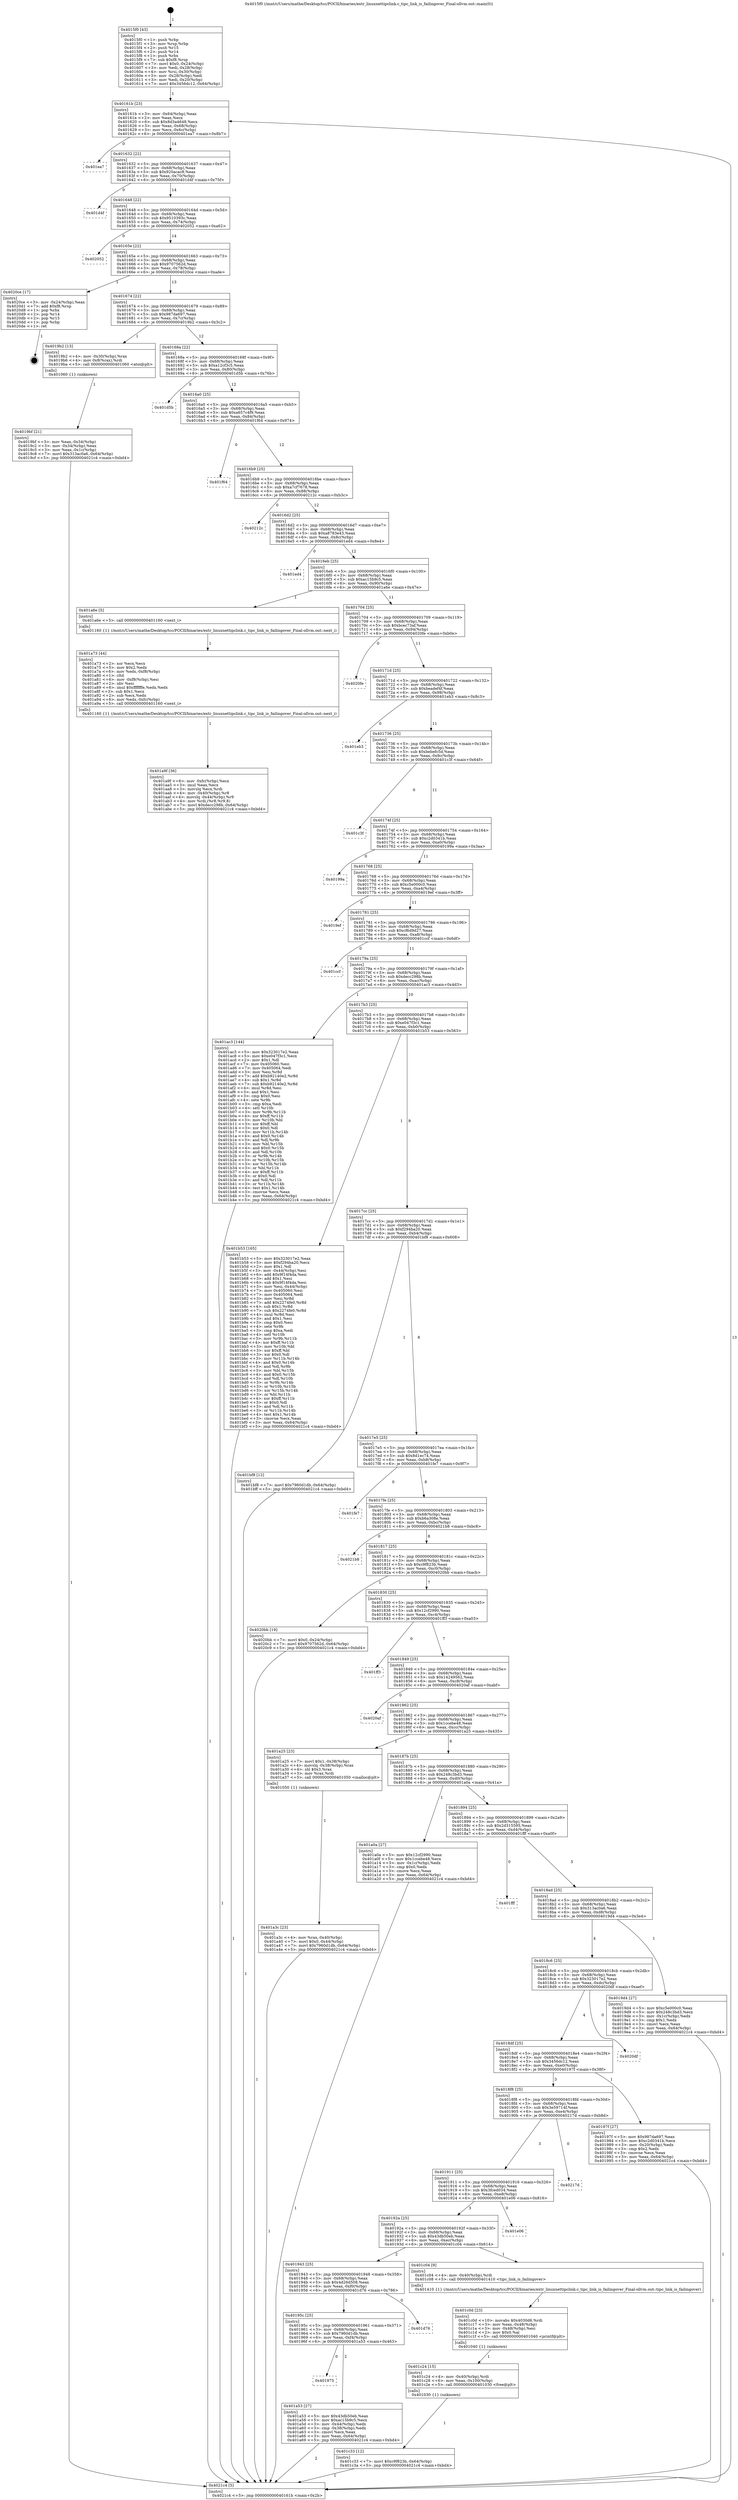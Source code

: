 digraph "0x4015f0" {
  label = "0x4015f0 (/mnt/c/Users/mathe/Desktop/tcc/POCII/binaries/extr_linuxnettipclink.c_tipc_link_is_failingover_Final-ollvm.out::main(0))"
  labelloc = "t"
  node[shape=record]

  Entry [label="",width=0.3,height=0.3,shape=circle,fillcolor=black,style=filled]
  "0x40161b" [label="{
     0x40161b [23]\l
     | [instrs]\l
     &nbsp;&nbsp;0x40161b \<+3\>: mov -0x64(%rbp),%eax\l
     &nbsp;&nbsp;0x40161e \<+2\>: mov %eax,%ecx\l
     &nbsp;&nbsp;0x401620 \<+6\>: sub $0x8d3a4648,%ecx\l
     &nbsp;&nbsp;0x401626 \<+3\>: mov %eax,-0x68(%rbp)\l
     &nbsp;&nbsp;0x401629 \<+3\>: mov %ecx,-0x6c(%rbp)\l
     &nbsp;&nbsp;0x40162c \<+6\>: je 0000000000401ea7 \<main+0x8b7\>\l
  }"]
  "0x401ea7" [label="{
     0x401ea7\l
  }", style=dashed]
  "0x401632" [label="{
     0x401632 [22]\l
     | [instrs]\l
     &nbsp;&nbsp;0x401632 \<+5\>: jmp 0000000000401637 \<main+0x47\>\l
     &nbsp;&nbsp;0x401637 \<+3\>: mov -0x68(%rbp),%eax\l
     &nbsp;&nbsp;0x40163a \<+5\>: sub $0x920acac8,%eax\l
     &nbsp;&nbsp;0x40163f \<+3\>: mov %eax,-0x70(%rbp)\l
     &nbsp;&nbsp;0x401642 \<+6\>: je 0000000000401d4f \<main+0x75f\>\l
  }"]
  Exit [label="",width=0.3,height=0.3,shape=circle,fillcolor=black,style=filled,peripheries=2]
  "0x401d4f" [label="{
     0x401d4f\l
  }", style=dashed]
  "0x401648" [label="{
     0x401648 [22]\l
     | [instrs]\l
     &nbsp;&nbsp;0x401648 \<+5\>: jmp 000000000040164d \<main+0x5d\>\l
     &nbsp;&nbsp;0x40164d \<+3\>: mov -0x68(%rbp),%eax\l
     &nbsp;&nbsp;0x401650 \<+5\>: sub $0x9510393c,%eax\l
     &nbsp;&nbsp;0x401655 \<+3\>: mov %eax,-0x74(%rbp)\l
     &nbsp;&nbsp;0x401658 \<+6\>: je 0000000000402052 \<main+0xa62\>\l
  }"]
  "0x401c33" [label="{
     0x401c33 [12]\l
     | [instrs]\l
     &nbsp;&nbsp;0x401c33 \<+7\>: movl $0xc9f823b,-0x64(%rbp)\l
     &nbsp;&nbsp;0x401c3a \<+5\>: jmp 00000000004021c4 \<main+0xbd4\>\l
  }"]
  "0x402052" [label="{
     0x402052\l
  }", style=dashed]
  "0x40165e" [label="{
     0x40165e [22]\l
     | [instrs]\l
     &nbsp;&nbsp;0x40165e \<+5\>: jmp 0000000000401663 \<main+0x73\>\l
     &nbsp;&nbsp;0x401663 \<+3\>: mov -0x68(%rbp),%eax\l
     &nbsp;&nbsp;0x401666 \<+5\>: sub $0x9707562d,%eax\l
     &nbsp;&nbsp;0x40166b \<+3\>: mov %eax,-0x78(%rbp)\l
     &nbsp;&nbsp;0x40166e \<+6\>: je 00000000004020ce \<main+0xade\>\l
  }"]
  "0x401c24" [label="{
     0x401c24 [15]\l
     | [instrs]\l
     &nbsp;&nbsp;0x401c24 \<+4\>: mov -0x40(%rbp),%rdi\l
     &nbsp;&nbsp;0x401c28 \<+6\>: mov %eax,-0x100(%rbp)\l
     &nbsp;&nbsp;0x401c2e \<+5\>: call 0000000000401030 \<free@plt\>\l
     | [calls]\l
     &nbsp;&nbsp;0x401030 \{1\} (unknown)\l
  }"]
  "0x4020ce" [label="{
     0x4020ce [17]\l
     | [instrs]\l
     &nbsp;&nbsp;0x4020ce \<+3\>: mov -0x24(%rbp),%eax\l
     &nbsp;&nbsp;0x4020d1 \<+7\>: add $0xf8,%rsp\l
     &nbsp;&nbsp;0x4020d8 \<+1\>: pop %rbx\l
     &nbsp;&nbsp;0x4020d9 \<+2\>: pop %r14\l
     &nbsp;&nbsp;0x4020db \<+2\>: pop %r15\l
     &nbsp;&nbsp;0x4020dd \<+1\>: pop %rbp\l
     &nbsp;&nbsp;0x4020de \<+1\>: ret\l
  }"]
  "0x401674" [label="{
     0x401674 [22]\l
     | [instrs]\l
     &nbsp;&nbsp;0x401674 \<+5\>: jmp 0000000000401679 \<main+0x89\>\l
     &nbsp;&nbsp;0x401679 \<+3\>: mov -0x68(%rbp),%eax\l
     &nbsp;&nbsp;0x40167c \<+5\>: sub $0x987da697,%eax\l
     &nbsp;&nbsp;0x401681 \<+3\>: mov %eax,-0x7c(%rbp)\l
     &nbsp;&nbsp;0x401684 \<+6\>: je 00000000004019b2 \<main+0x3c2\>\l
  }"]
  "0x401c0d" [label="{
     0x401c0d [23]\l
     | [instrs]\l
     &nbsp;&nbsp;0x401c0d \<+10\>: movabs $0x4030d6,%rdi\l
     &nbsp;&nbsp;0x401c17 \<+3\>: mov %eax,-0x48(%rbp)\l
     &nbsp;&nbsp;0x401c1a \<+3\>: mov -0x48(%rbp),%esi\l
     &nbsp;&nbsp;0x401c1d \<+2\>: mov $0x0,%al\l
     &nbsp;&nbsp;0x401c1f \<+5\>: call 0000000000401040 \<printf@plt\>\l
     | [calls]\l
     &nbsp;&nbsp;0x401040 \{1\} (unknown)\l
  }"]
  "0x4019b2" [label="{
     0x4019b2 [13]\l
     | [instrs]\l
     &nbsp;&nbsp;0x4019b2 \<+4\>: mov -0x30(%rbp),%rax\l
     &nbsp;&nbsp;0x4019b6 \<+4\>: mov 0x8(%rax),%rdi\l
     &nbsp;&nbsp;0x4019ba \<+5\>: call 0000000000401060 \<atoi@plt\>\l
     | [calls]\l
     &nbsp;&nbsp;0x401060 \{1\} (unknown)\l
  }"]
  "0x40168a" [label="{
     0x40168a [22]\l
     | [instrs]\l
     &nbsp;&nbsp;0x40168a \<+5\>: jmp 000000000040168f \<main+0x9f\>\l
     &nbsp;&nbsp;0x40168f \<+3\>: mov -0x68(%rbp),%eax\l
     &nbsp;&nbsp;0x401692 \<+5\>: sub $0xa12cf3c5,%eax\l
     &nbsp;&nbsp;0x401697 \<+3\>: mov %eax,-0x80(%rbp)\l
     &nbsp;&nbsp;0x40169a \<+6\>: je 0000000000401d5b \<main+0x76b\>\l
  }"]
  "0x401a9f" [label="{
     0x401a9f [36]\l
     | [instrs]\l
     &nbsp;&nbsp;0x401a9f \<+6\>: mov -0xfc(%rbp),%ecx\l
     &nbsp;&nbsp;0x401aa5 \<+3\>: imul %eax,%ecx\l
     &nbsp;&nbsp;0x401aa8 \<+3\>: movslq %ecx,%rdi\l
     &nbsp;&nbsp;0x401aab \<+4\>: mov -0x40(%rbp),%r8\l
     &nbsp;&nbsp;0x401aaf \<+4\>: movslq -0x44(%rbp),%r9\l
     &nbsp;&nbsp;0x401ab3 \<+4\>: mov %rdi,(%r8,%r9,8)\l
     &nbsp;&nbsp;0x401ab7 \<+7\>: movl $0xdecc298b,-0x64(%rbp)\l
     &nbsp;&nbsp;0x401abe \<+5\>: jmp 00000000004021c4 \<main+0xbd4\>\l
  }"]
  "0x401d5b" [label="{
     0x401d5b\l
  }", style=dashed]
  "0x4016a0" [label="{
     0x4016a0 [25]\l
     | [instrs]\l
     &nbsp;&nbsp;0x4016a0 \<+5\>: jmp 00000000004016a5 \<main+0xb5\>\l
     &nbsp;&nbsp;0x4016a5 \<+3\>: mov -0x68(%rbp),%eax\l
     &nbsp;&nbsp;0x4016a8 \<+5\>: sub $0xa657c4f9,%eax\l
     &nbsp;&nbsp;0x4016ad \<+6\>: mov %eax,-0x84(%rbp)\l
     &nbsp;&nbsp;0x4016b3 \<+6\>: je 0000000000401f64 \<main+0x974\>\l
  }"]
  "0x401a73" [label="{
     0x401a73 [44]\l
     | [instrs]\l
     &nbsp;&nbsp;0x401a73 \<+2\>: xor %ecx,%ecx\l
     &nbsp;&nbsp;0x401a75 \<+5\>: mov $0x2,%edx\l
     &nbsp;&nbsp;0x401a7a \<+6\>: mov %edx,-0xf8(%rbp)\l
     &nbsp;&nbsp;0x401a80 \<+1\>: cltd\l
     &nbsp;&nbsp;0x401a81 \<+6\>: mov -0xf8(%rbp),%esi\l
     &nbsp;&nbsp;0x401a87 \<+2\>: idiv %esi\l
     &nbsp;&nbsp;0x401a89 \<+6\>: imul $0xfffffffe,%edx,%edx\l
     &nbsp;&nbsp;0x401a8f \<+3\>: sub $0x1,%ecx\l
     &nbsp;&nbsp;0x401a92 \<+2\>: sub %ecx,%edx\l
     &nbsp;&nbsp;0x401a94 \<+6\>: mov %edx,-0xfc(%rbp)\l
     &nbsp;&nbsp;0x401a9a \<+5\>: call 0000000000401160 \<next_i\>\l
     | [calls]\l
     &nbsp;&nbsp;0x401160 \{1\} (/mnt/c/Users/mathe/Desktop/tcc/POCII/binaries/extr_linuxnettipclink.c_tipc_link_is_failingover_Final-ollvm.out::next_i)\l
  }"]
  "0x401f64" [label="{
     0x401f64\l
  }", style=dashed]
  "0x4016b9" [label="{
     0x4016b9 [25]\l
     | [instrs]\l
     &nbsp;&nbsp;0x4016b9 \<+5\>: jmp 00000000004016be \<main+0xce\>\l
     &nbsp;&nbsp;0x4016be \<+3\>: mov -0x68(%rbp),%eax\l
     &nbsp;&nbsp;0x4016c1 \<+5\>: sub $0xa7cf7678,%eax\l
     &nbsp;&nbsp;0x4016c6 \<+6\>: mov %eax,-0x88(%rbp)\l
     &nbsp;&nbsp;0x4016cc \<+6\>: je 000000000040212c \<main+0xb3c\>\l
  }"]
  "0x401975" [label="{
     0x401975\l
  }", style=dashed]
  "0x40212c" [label="{
     0x40212c\l
  }", style=dashed]
  "0x4016d2" [label="{
     0x4016d2 [25]\l
     | [instrs]\l
     &nbsp;&nbsp;0x4016d2 \<+5\>: jmp 00000000004016d7 \<main+0xe7\>\l
     &nbsp;&nbsp;0x4016d7 \<+3\>: mov -0x68(%rbp),%eax\l
     &nbsp;&nbsp;0x4016da \<+5\>: sub $0xa8783e43,%eax\l
     &nbsp;&nbsp;0x4016df \<+6\>: mov %eax,-0x8c(%rbp)\l
     &nbsp;&nbsp;0x4016e5 \<+6\>: je 0000000000401ed4 \<main+0x8e4\>\l
  }"]
  "0x401a53" [label="{
     0x401a53 [27]\l
     | [instrs]\l
     &nbsp;&nbsp;0x401a53 \<+5\>: mov $0x43db50eb,%eax\l
     &nbsp;&nbsp;0x401a58 \<+5\>: mov $0xac15b9c5,%ecx\l
     &nbsp;&nbsp;0x401a5d \<+3\>: mov -0x44(%rbp),%edx\l
     &nbsp;&nbsp;0x401a60 \<+3\>: cmp -0x38(%rbp),%edx\l
     &nbsp;&nbsp;0x401a63 \<+3\>: cmovl %ecx,%eax\l
     &nbsp;&nbsp;0x401a66 \<+3\>: mov %eax,-0x64(%rbp)\l
     &nbsp;&nbsp;0x401a69 \<+5\>: jmp 00000000004021c4 \<main+0xbd4\>\l
  }"]
  "0x401ed4" [label="{
     0x401ed4\l
  }", style=dashed]
  "0x4016eb" [label="{
     0x4016eb [25]\l
     | [instrs]\l
     &nbsp;&nbsp;0x4016eb \<+5\>: jmp 00000000004016f0 \<main+0x100\>\l
     &nbsp;&nbsp;0x4016f0 \<+3\>: mov -0x68(%rbp),%eax\l
     &nbsp;&nbsp;0x4016f3 \<+5\>: sub $0xac15b9c5,%eax\l
     &nbsp;&nbsp;0x4016f8 \<+6\>: mov %eax,-0x90(%rbp)\l
     &nbsp;&nbsp;0x4016fe \<+6\>: je 0000000000401a6e \<main+0x47e\>\l
  }"]
  "0x40195c" [label="{
     0x40195c [25]\l
     | [instrs]\l
     &nbsp;&nbsp;0x40195c \<+5\>: jmp 0000000000401961 \<main+0x371\>\l
     &nbsp;&nbsp;0x401961 \<+3\>: mov -0x68(%rbp),%eax\l
     &nbsp;&nbsp;0x401964 \<+5\>: sub $0x7960d1db,%eax\l
     &nbsp;&nbsp;0x401969 \<+6\>: mov %eax,-0xf4(%rbp)\l
     &nbsp;&nbsp;0x40196f \<+6\>: je 0000000000401a53 \<main+0x463\>\l
  }"]
  "0x401a6e" [label="{
     0x401a6e [5]\l
     | [instrs]\l
     &nbsp;&nbsp;0x401a6e \<+5\>: call 0000000000401160 \<next_i\>\l
     | [calls]\l
     &nbsp;&nbsp;0x401160 \{1\} (/mnt/c/Users/mathe/Desktop/tcc/POCII/binaries/extr_linuxnettipclink.c_tipc_link_is_failingover_Final-ollvm.out::next_i)\l
  }"]
  "0x401704" [label="{
     0x401704 [25]\l
     | [instrs]\l
     &nbsp;&nbsp;0x401704 \<+5\>: jmp 0000000000401709 \<main+0x119\>\l
     &nbsp;&nbsp;0x401709 \<+3\>: mov -0x68(%rbp),%eax\l
     &nbsp;&nbsp;0x40170c \<+5\>: sub $0xbcec73af,%eax\l
     &nbsp;&nbsp;0x401711 \<+6\>: mov %eax,-0x94(%rbp)\l
     &nbsp;&nbsp;0x401717 \<+6\>: je 00000000004020fe \<main+0xb0e\>\l
  }"]
  "0x401d76" [label="{
     0x401d76\l
  }", style=dashed]
  "0x4020fe" [label="{
     0x4020fe\l
  }", style=dashed]
  "0x40171d" [label="{
     0x40171d [25]\l
     | [instrs]\l
     &nbsp;&nbsp;0x40171d \<+5\>: jmp 0000000000401722 \<main+0x132\>\l
     &nbsp;&nbsp;0x401722 \<+3\>: mov -0x68(%rbp),%eax\l
     &nbsp;&nbsp;0x401725 \<+5\>: sub $0xbeadef4f,%eax\l
     &nbsp;&nbsp;0x40172a \<+6\>: mov %eax,-0x98(%rbp)\l
     &nbsp;&nbsp;0x401730 \<+6\>: je 0000000000401eb3 \<main+0x8c3\>\l
  }"]
  "0x401943" [label="{
     0x401943 [25]\l
     | [instrs]\l
     &nbsp;&nbsp;0x401943 \<+5\>: jmp 0000000000401948 \<main+0x358\>\l
     &nbsp;&nbsp;0x401948 \<+3\>: mov -0x68(%rbp),%eax\l
     &nbsp;&nbsp;0x40194b \<+5\>: sub $0x4d26d508,%eax\l
     &nbsp;&nbsp;0x401950 \<+6\>: mov %eax,-0xf0(%rbp)\l
     &nbsp;&nbsp;0x401956 \<+6\>: je 0000000000401d76 \<main+0x786\>\l
  }"]
  "0x401eb3" [label="{
     0x401eb3\l
  }", style=dashed]
  "0x401736" [label="{
     0x401736 [25]\l
     | [instrs]\l
     &nbsp;&nbsp;0x401736 \<+5\>: jmp 000000000040173b \<main+0x14b\>\l
     &nbsp;&nbsp;0x40173b \<+3\>: mov -0x68(%rbp),%eax\l
     &nbsp;&nbsp;0x40173e \<+5\>: sub $0xbebefc5d,%eax\l
     &nbsp;&nbsp;0x401743 \<+6\>: mov %eax,-0x9c(%rbp)\l
     &nbsp;&nbsp;0x401749 \<+6\>: je 0000000000401c3f \<main+0x64f\>\l
  }"]
  "0x401c04" [label="{
     0x401c04 [9]\l
     | [instrs]\l
     &nbsp;&nbsp;0x401c04 \<+4\>: mov -0x40(%rbp),%rdi\l
     &nbsp;&nbsp;0x401c08 \<+5\>: call 0000000000401410 \<tipc_link_is_failingover\>\l
     | [calls]\l
     &nbsp;&nbsp;0x401410 \{1\} (/mnt/c/Users/mathe/Desktop/tcc/POCII/binaries/extr_linuxnettipclink.c_tipc_link_is_failingover_Final-ollvm.out::tipc_link_is_failingover)\l
  }"]
  "0x401c3f" [label="{
     0x401c3f\l
  }", style=dashed]
  "0x40174f" [label="{
     0x40174f [25]\l
     | [instrs]\l
     &nbsp;&nbsp;0x40174f \<+5\>: jmp 0000000000401754 \<main+0x164\>\l
     &nbsp;&nbsp;0x401754 \<+3\>: mov -0x68(%rbp),%eax\l
     &nbsp;&nbsp;0x401757 \<+5\>: sub $0xc2d0341b,%eax\l
     &nbsp;&nbsp;0x40175c \<+6\>: mov %eax,-0xa0(%rbp)\l
     &nbsp;&nbsp;0x401762 \<+6\>: je 000000000040199a \<main+0x3aa\>\l
  }"]
  "0x40192a" [label="{
     0x40192a [25]\l
     | [instrs]\l
     &nbsp;&nbsp;0x40192a \<+5\>: jmp 000000000040192f \<main+0x33f\>\l
     &nbsp;&nbsp;0x40192f \<+3\>: mov -0x68(%rbp),%eax\l
     &nbsp;&nbsp;0x401932 \<+5\>: sub $0x43db50eb,%eax\l
     &nbsp;&nbsp;0x401937 \<+6\>: mov %eax,-0xec(%rbp)\l
     &nbsp;&nbsp;0x40193d \<+6\>: je 0000000000401c04 \<main+0x614\>\l
  }"]
  "0x40199a" [label="{
     0x40199a\l
  }", style=dashed]
  "0x401768" [label="{
     0x401768 [25]\l
     | [instrs]\l
     &nbsp;&nbsp;0x401768 \<+5\>: jmp 000000000040176d \<main+0x17d\>\l
     &nbsp;&nbsp;0x40176d \<+3\>: mov -0x68(%rbp),%eax\l
     &nbsp;&nbsp;0x401770 \<+5\>: sub $0xc5e000c0,%eax\l
     &nbsp;&nbsp;0x401775 \<+6\>: mov %eax,-0xa4(%rbp)\l
     &nbsp;&nbsp;0x40177b \<+6\>: je 00000000004019ef \<main+0x3ff\>\l
  }"]
  "0x401e06" [label="{
     0x401e06\l
  }", style=dashed]
  "0x4019ef" [label="{
     0x4019ef\l
  }", style=dashed]
  "0x401781" [label="{
     0x401781 [25]\l
     | [instrs]\l
     &nbsp;&nbsp;0x401781 \<+5\>: jmp 0000000000401786 \<main+0x196\>\l
     &nbsp;&nbsp;0x401786 \<+3\>: mov -0x68(%rbp),%eax\l
     &nbsp;&nbsp;0x401789 \<+5\>: sub $0xcf6d9d27,%eax\l
     &nbsp;&nbsp;0x40178e \<+6\>: mov %eax,-0xa8(%rbp)\l
     &nbsp;&nbsp;0x401794 \<+6\>: je 0000000000401ccf \<main+0x6df\>\l
  }"]
  "0x401911" [label="{
     0x401911 [25]\l
     | [instrs]\l
     &nbsp;&nbsp;0x401911 \<+5\>: jmp 0000000000401916 \<main+0x326\>\l
     &nbsp;&nbsp;0x401916 \<+3\>: mov -0x68(%rbp),%eax\l
     &nbsp;&nbsp;0x401919 \<+5\>: sub $0x3fced034,%eax\l
     &nbsp;&nbsp;0x40191e \<+6\>: mov %eax,-0xe8(%rbp)\l
     &nbsp;&nbsp;0x401924 \<+6\>: je 0000000000401e06 \<main+0x816\>\l
  }"]
  "0x401ccf" [label="{
     0x401ccf\l
  }", style=dashed]
  "0x40179a" [label="{
     0x40179a [25]\l
     | [instrs]\l
     &nbsp;&nbsp;0x40179a \<+5\>: jmp 000000000040179f \<main+0x1af\>\l
     &nbsp;&nbsp;0x40179f \<+3\>: mov -0x68(%rbp),%eax\l
     &nbsp;&nbsp;0x4017a2 \<+5\>: sub $0xdecc298b,%eax\l
     &nbsp;&nbsp;0x4017a7 \<+6\>: mov %eax,-0xac(%rbp)\l
     &nbsp;&nbsp;0x4017ad \<+6\>: je 0000000000401ac3 \<main+0x4d3\>\l
  }"]
  "0x40217d" [label="{
     0x40217d\l
  }", style=dashed]
  "0x401ac3" [label="{
     0x401ac3 [144]\l
     | [instrs]\l
     &nbsp;&nbsp;0x401ac3 \<+5\>: mov $0x323017e2,%eax\l
     &nbsp;&nbsp;0x401ac8 \<+5\>: mov $0xe047f3c1,%ecx\l
     &nbsp;&nbsp;0x401acd \<+2\>: mov $0x1,%dl\l
     &nbsp;&nbsp;0x401acf \<+7\>: mov 0x405060,%esi\l
     &nbsp;&nbsp;0x401ad6 \<+7\>: mov 0x405064,%edi\l
     &nbsp;&nbsp;0x401add \<+3\>: mov %esi,%r8d\l
     &nbsp;&nbsp;0x401ae0 \<+7\>: add $0xb92140e2,%r8d\l
     &nbsp;&nbsp;0x401ae7 \<+4\>: sub $0x1,%r8d\l
     &nbsp;&nbsp;0x401aeb \<+7\>: sub $0xb92140e2,%r8d\l
     &nbsp;&nbsp;0x401af2 \<+4\>: imul %r8d,%esi\l
     &nbsp;&nbsp;0x401af6 \<+3\>: and $0x1,%esi\l
     &nbsp;&nbsp;0x401af9 \<+3\>: cmp $0x0,%esi\l
     &nbsp;&nbsp;0x401afc \<+4\>: sete %r9b\l
     &nbsp;&nbsp;0x401b00 \<+3\>: cmp $0xa,%edi\l
     &nbsp;&nbsp;0x401b03 \<+4\>: setl %r10b\l
     &nbsp;&nbsp;0x401b07 \<+3\>: mov %r9b,%r11b\l
     &nbsp;&nbsp;0x401b0a \<+4\>: xor $0xff,%r11b\l
     &nbsp;&nbsp;0x401b0e \<+3\>: mov %r10b,%bl\l
     &nbsp;&nbsp;0x401b11 \<+3\>: xor $0xff,%bl\l
     &nbsp;&nbsp;0x401b14 \<+3\>: xor $0x0,%dl\l
     &nbsp;&nbsp;0x401b17 \<+3\>: mov %r11b,%r14b\l
     &nbsp;&nbsp;0x401b1a \<+4\>: and $0x0,%r14b\l
     &nbsp;&nbsp;0x401b1e \<+3\>: and %dl,%r9b\l
     &nbsp;&nbsp;0x401b21 \<+3\>: mov %bl,%r15b\l
     &nbsp;&nbsp;0x401b24 \<+4\>: and $0x0,%r15b\l
     &nbsp;&nbsp;0x401b28 \<+3\>: and %dl,%r10b\l
     &nbsp;&nbsp;0x401b2b \<+3\>: or %r9b,%r14b\l
     &nbsp;&nbsp;0x401b2e \<+3\>: or %r10b,%r15b\l
     &nbsp;&nbsp;0x401b31 \<+3\>: xor %r15b,%r14b\l
     &nbsp;&nbsp;0x401b34 \<+3\>: or %bl,%r11b\l
     &nbsp;&nbsp;0x401b37 \<+4\>: xor $0xff,%r11b\l
     &nbsp;&nbsp;0x401b3b \<+3\>: or $0x0,%dl\l
     &nbsp;&nbsp;0x401b3e \<+3\>: and %dl,%r11b\l
     &nbsp;&nbsp;0x401b41 \<+3\>: or %r11b,%r14b\l
     &nbsp;&nbsp;0x401b44 \<+4\>: test $0x1,%r14b\l
     &nbsp;&nbsp;0x401b48 \<+3\>: cmovne %ecx,%eax\l
     &nbsp;&nbsp;0x401b4b \<+3\>: mov %eax,-0x64(%rbp)\l
     &nbsp;&nbsp;0x401b4e \<+5\>: jmp 00000000004021c4 \<main+0xbd4\>\l
  }"]
  "0x4017b3" [label="{
     0x4017b3 [25]\l
     | [instrs]\l
     &nbsp;&nbsp;0x4017b3 \<+5\>: jmp 00000000004017b8 \<main+0x1c8\>\l
     &nbsp;&nbsp;0x4017b8 \<+3\>: mov -0x68(%rbp),%eax\l
     &nbsp;&nbsp;0x4017bb \<+5\>: sub $0xe047f3c1,%eax\l
     &nbsp;&nbsp;0x4017c0 \<+6\>: mov %eax,-0xb0(%rbp)\l
     &nbsp;&nbsp;0x4017c6 \<+6\>: je 0000000000401b53 \<main+0x563\>\l
  }"]
  "0x401a3c" [label="{
     0x401a3c [23]\l
     | [instrs]\l
     &nbsp;&nbsp;0x401a3c \<+4\>: mov %rax,-0x40(%rbp)\l
     &nbsp;&nbsp;0x401a40 \<+7\>: movl $0x0,-0x44(%rbp)\l
     &nbsp;&nbsp;0x401a47 \<+7\>: movl $0x7960d1db,-0x64(%rbp)\l
     &nbsp;&nbsp;0x401a4e \<+5\>: jmp 00000000004021c4 \<main+0xbd4\>\l
  }"]
  "0x401b53" [label="{
     0x401b53 [165]\l
     | [instrs]\l
     &nbsp;&nbsp;0x401b53 \<+5\>: mov $0x323017e2,%eax\l
     &nbsp;&nbsp;0x401b58 \<+5\>: mov $0xf294ba20,%ecx\l
     &nbsp;&nbsp;0x401b5d \<+2\>: mov $0x1,%dl\l
     &nbsp;&nbsp;0x401b5f \<+3\>: mov -0x44(%rbp),%esi\l
     &nbsp;&nbsp;0x401b62 \<+6\>: add $0x9f14f4da,%esi\l
     &nbsp;&nbsp;0x401b68 \<+3\>: add $0x1,%esi\l
     &nbsp;&nbsp;0x401b6b \<+6\>: sub $0x9f14f4da,%esi\l
     &nbsp;&nbsp;0x401b71 \<+3\>: mov %esi,-0x44(%rbp)\l
     &nbsp;&nbsp;0x401b74 \<+7\>: mov 0x405060,%esi\l
     &nbsp;&nbsp;0x401b7b \<+7\>: mov 0x405064,%edi\l
     &nbsp;&nbsp;0x401b82 \<+3\>: mov %esi,%r8d\l
     &nbsp;&nbsp;0x401b85 \<+7\>: add $0x2274fe0,%r8d\l
     &nbsp;&nbsp;0x401b8c \<+4\>: sub $0x1,%r8d\l
     &nbsp;&nbsp;0x401b90 \<+7\>: sub $0x2274fe0,%r8d\l
     &nbsp;&nbsp;0x401b97 \<+4\>: imul %r8d,%esi\l
     &nbsp;&nbsp;0x401b9b \<+3\>: and $0x1,%esi\l
     &nbsp;&nbsp;0x401b9e \<+3\>: cmp $0x0,%esi\l
     &nbsp;&nbsp;0x401ba1 \<+4\>: sete %r9b\l
     &nbsp;&nbsp;0x401ba5 \<+3\>: cmp $0xa,%edi\l
     &nbsp;&nbsp;0x401ba8 \<+4\>: setl %r10b\l
     &nbsp;&nbsp;0x401bac \<+3\>: mov %r9b,%r11b\l
     &nbsp;&nbsp;0x401baf \<+4\>: xor $0xff,%r11b\l
     &nbsp;&nbsp;0x401bb3 \<+3\>: mov %r10b,%bl\l
     &nbsp;&nbsp;0x401bb6 \<+3\>: xor $0xff,%bl\l
     &nbsp;&nbsp;0x401bb9 \<+3\>: xor $0x0,%dl\l
     &nbsp;&nbsp;0x401bbc \<+3\>: mov %r11b,%r14b\l
     &nbsp;&nbsp;0x401bbf \<+4\>: and $0x0,%r14b\l
     &nbsp;&nbsp;0x401bc3 \<+3\>: and %dl,%r9b\l
     &nbsp;&nbsp;0x401bc6 \<+3\>: mov %bl,%r15b\l
     &nbsp;&nbsp;0x401bc9 \<+4\>: and $0x0,%r15b\l
     &nbsp;&nbsp;0x401bcd \<+3\>: and %dl,%r10b\l
     &nbsp;&nbsp;0x401bd0 \<+3\>: or %r9b,%r14b\l
     &nbsp;&nbsp;0x401bd3 \<+3\>: or %r10b,%r15b\l
     &nbsp;&nbsp;0x401bd6 \<+3\>: xor %r15b,%r14b\l
     &nbsp;&nbsp;0x401bd9 \<+3\>: or %bl,%r11b\l
     &nbsp;&nbsp;0x401bdc \<+4\>: xor $0xff,%r11b\l
     &nbsp;&nbsp;0x401be0 \<+3\>: or $0x0,%dl\l
     &nbsp;&nbsp;0x401be3 \<+3\>: and %dl,%r11b\l
     &nbsp;&nbsp;0x401be6 \<+3\>: or %r11b,%r14b\l
     &nbsp;&nbsp;0x401be9 \<+4\>: test $0x1,%r14b\l
     &nbsp;&nbsp;0x401bed \<+3\>: cmovne %ecx,%eax\l
     &nbsp;&nbsp;0x401bf0 \<+3\>: mov %eax,-0x64(%rbp)\l
     &nbsp;&nbsp;0x401bf3 \<+5\>: jmp 00000000004021c4 \<main+0xbd4\>\l
  }"]
  "0x4017cc" [label="{
     0x4017cc [25]\l
     | [instrs]\l
     &nbsp;&nbsp;0x4017cc \<+5\>: jmp 00000000004017d1 \<main+0x1e1\>\l
     &nbsp;&nbsp;0x4017d1 \<+3\>: mov -0x68(%rbp),%eax\l
     &nbsp;&nbsp;0x4017d4 \<+5\>: sub $0xf294ba20,%eax\l
     &nbsp;&nbsp;0x4017d9 \<+6\>: mov %eax,-0xb4(%rbp)\l
     &nbsp;&nbsp;0x4017df \<+6\>: je 0000000000401bf8 \<main+0x608\>\l
  }"]
  "0x4019bf" [label="{
     0x4019bf [21]\l
     | [instrs]\l
     &nbsp;&nbsp;0x4019bf \<+3\>: mov %eax,-0x34(%rbp)\l
     &nbsp;&nbsp;0x4019c2 \<+3\>: mov -0x34(%rbp),%eax\l
     &nbsp;&nbsp;0x4019c5 \<+3\>: mov %eax,-0x1c(%rbp)\l
     &nbsp;&nbsp;0x4019c8 \<+7\>: movl $0x313ac0a6,-0x64(%rbp)\l
     &nbsp;&nbsp;0x4019cf \<+5\>: jmp 00000000004021c4 \<main+0xbd4\>\l
  }"]
  "0x401bf8" [label="{
     0x401bf8 [12]\l
     | [instrs]\l
     &nbsp;&nbsp;0x401bf8 \<+7\>: movl $0x7960d1db,-0x64(%rbp)\l
     &nbsp;&nbsp;0x401bff \<+5\>: jmp 00000000004021c4 \<main+0xbd4\>\l
  }"]
  "0x4017e5" [label="{
     0x4017e5 [25]\l
     | [instrs]\l
     &nbsp;&nbsp;0x4017e5 \<+5\>: jmp 00000000004017ea \<main+0x1fa\>\l
     &nbsp;&nbsp;0x4017ea \<+3\>: mov -0x68(%rbp),%eax\l
     &nbsp;&nbsp;0x4017ed \<+5\>: sub $0x8d1ec74,%eax\l
     &nbsp;&nbsp;0x4017f2 \<+6\>: mov %eax,-0xb8(%rbp)\l
     &nbsp;&nbsp;0x4017f8 \<+6\>: je 0000000000401fe7 \<main+0x9f7\>\l
  }"]
  "0x4015f0" [label="{
     0x4015f0 [43]\l
     | [instrs]\l
     &nbsp;&nbsp;0x4015f0 \<+1\>: push %rbp\l
     &nbsp;&nbsp;0x4015f1 \<+3\>: mov %rsp,%rbp\l
     &nbsp;&nbsp;0x4015f4 \<+2\>: push %r15\l
     &nbsp;&nbsp;0x4015f6 \<+2\>: push %r14\l
     &nbsp;&nbsp;0x4015f8 \<+1\>: push %rbx\l
     &nbsp;&nbsp;0x4015f9 \<+7\>: sub $0xf8,%rsp\l
     &nbsp;&nbsp;0x401600 \<+7\>: movl $0x0,-0x24(%rbp)\l
     &nbsp;&nbsp;0x401607 \<+3\>: mov %edi,-0x28(%rbp)\l
     &nbsp;&nbsp;0x40160a \<+4\>: mov %rsi,-0x30(%rbp)\l
     &nbsp;&nbsp;0x40160e \<+3\>: mov -0x28(%rbp),%edi\l
     &nbsp;&nbsp;0x401611 \<+3\>: mov %edi,-0x20(%rbp)\l
     &nbsp;&nbsp;0x401614 \<+7\>: movl $0x3456dc12,-0x64(%rbp)\l
  }"]
  "0x401fe7" [label="{
     0x401fe7\l
  }", style=dashed]
  "0x4017fe" [label="{
     0x4017fe [25]\l
     | [instrs]\l
     &nbsp;&nbsp;0x4017fe \<+5\>: jmp 0000000000401803 \<main+0x213\>\l
     &nbsp;&nbsp;0x401803 \<+3\>: mov -0x68(%rbp),%eax\l
     &nbsp;&nbsp;0x401806 \<+5\>: sub $0xb6a308e,%eax\l
     &nbsp;&nbsp;0x40180b \<+6\>: mov %eax,-0xbc(%rbp)\l
     &nbsp;&nbsp;0x401811 \<+6\>: je 00000000004021b8 \<main+0xbc8\>\l
  }"]
  "0x4021c4" [label="{
     0x4021c4 [5]\l
     | [instrs]\l
     &nbsp;&nbsp;0x4021c4 \<+5\>: jmp 000000000040161b \<main+0x2b\>\l
  }"]
  "0x4021b8" [label="{
     0x4021b8\l
  }", style=dashed]
  "0x401817" [label="{
     0x401817 [25]\l
     | [instrs]\l
     &nbsp;&nbsp;0x401817 \<+5\>: jmp 000000000040181c \<main+0x22c\>\l
     &nbsp;&nbsp;0x40181c \<+3\>: mov -0x68(%rbp),%eax\l
     &nbsp;&nbsp;0x40181f \<+5\>: sub $0xc9f823b,%eax\l
     &nbsp;&nbsp;0x401824 \<+6\>: mov %eax,-0xc0(%rbp)\l
     &nbsp;&nbsp;0x40182a \<+6\>: je 00000000004020bb \<main+0xacb\>\l
  }"]
  "0x4018f8" [label="{
     0x4018f8 [25]\l
     | [instrs]\l
     &nbsp;&nbsp;0x4018f8 \<+5\>: jmp 00000000004018fd \<main+0x30d\>\l
     &nbsp;&nbsp;0x4018fd \<+3\>: mov -0x68(%rbp),%eax\l
     &nbsp;&nbsp;0x401900 \<+5\>: sub $0x3e59714f,%eax\l
     &nbsp;&nbsp;0x401905 \<+6\>: mov %eax,-0xe4(%rbp)\l
     &nbsp;&nbsp;0x40190b \<+6\>: je 000000000040217d \<main+0xb8d\>\l
  }"]
  "0x4020bb" [label="{
     0x4020bb [19]\l
     | [instrs]\l
     &nbsp;&nbsp;0x4020bb \<+7\>: movl $0x0,-0x24(%rbp)\l
     &nbsp;&nbsp;0x4020c2 \<+7\>: movl $0x9707562d,-0x64(%rbp)\l
     &nbsp;&nbsp;0x4020c9 \<+5\>: jmp 00000000004021c4 \<main+0xbd4\>\l
  }"]
  "0x401830" [label="{
     0x401830 [25]\l
     | [instrs]\l
     &nbsp;&nbsp;0x401830 \<+5\>: jmp 0000000000401835 \<main+0x245\>\l
     &nbsp;&nbsp;0x401835 \<+3\>: mov -0x68(%rbp),%eax\l
     &nbsp;&nbsp;0x401838 \<+5\>: sub $0x12cf2990,%eax\l
     &nbsp;&nbsp;0x40183d \<+6\>: mov %eax,-0xc4(%rbp)\l
     &nbsp;&nbsp;0x401843 \<+6\>: je 0000000000401ff3 \<main+0xa03\>\l
  }"]
  "0x40197f" [label="{
     0x40197f [27]\l
     | [instrs]\l
     &nbsp;&nbsp;0x40197f \<+5\>: mov $0x987da697,%eax\l
     &nbsp;&nbsp;0x401984 \<+5\>: mov $0xc2d0341b,%ecx\l
     &nbsp;&nbsp;0x401989 \<+3\>: mov -0x20(%rbp),%edx\l
     &nbsp;&nbsp;0x40198c \<+3\>: cmp $0x2,%edx\l
     &nbsp;&nbsp;0x40198f \<+3\>: cmovne %ecx,%eax\l
     &nbsp;&nbsp;0x401992 \<+3\>: mov %eax,-0x64(%rbp)\l
     &nbsp;&nbsp;0x401995 \<+5\>: jmp 00000000004021c4 \<main+0xbd4\>\l
  }"]
  "0x401ff3" [label="{
     0x401ff3\l
  }", style=dashed]
  "0x401849" [label="{
     0x401849 [25]\l
     | [instrs]\l
     &nbsp;&nbsp;0x401849 \<+5\>: jmp 000000000040184e \<main+0x25e\>\l
     &nbsp;&nbsp;0x40184e \<+3\>: mov -0x68(%rbp),%eax\l
     &nbsp;&nbsp;0x401851 \<+5\>: sub $0x14249562,%eax\l
     &nbsp;&nbsp;0x401856 \<+6\>: mov %eax,-0xc8(%rbp)\l
     &nbsp;&nbsp;0x40185c \<+6\>: je 00000000004020af \<main+0xabf\>\l
  }"]
  "0x4018df" [label="{
     0x4018df [25]\l
     | [instrs]\l
     &nbsp;&nbsp;0x4018df \<+5\>: jmp 00000000004018e4 \<main+0x2f4\>\l
     &nbsp;&nbsp;0x4018e4 \<+3\>: mov -0x68(%rbp),%eax\l
     &nbsp;&nbsp;0x4018e7 \<+5\>: sub $0x3456dc12,%eax\l
     &nbsp;&nbsp;0x4018ec \<+6\>: mov %eax,-0xe0(%rbp)\l
     &nbsp;&nbsp;0x4018f2 \<+6\>: je 000000000040197f \<main+0x38f\>\l
  }"]
  "0x4020af" [label="{
     0x4020af\l
  }", style=dashed]
  "0x401862" [label="{
     0x401862 [25]\l
     | [instrs]\l
     &nbsp;&nbsp;0x401862 \<+5\>: jmp 0000000000401867 \<main+0x277\>\l
     &nbsp;&nbsp;0x401867 \<+3\>: mov -0x68(%rbp),%eax\l
     &nbsp;&nbsp;0x40186a \<+5\>: sub $0x1ccebe48,%eax\l
     &nbsp;&nbsp;0x40186f \<+6\>: mov %eax,-0xcc(%rbp)\l
     &nbsp;&nbsp;0x401875 \<+6\>: je 0000000000401a25 \<main+0x435\>\l
  }"]
  "0x4020df" [label="{
     0x4020df\l
  }", style=dashed]
  "0x401a25" [label="{
     0x401a25 [23]\l
     | [instrs]\l
     &nbsp;&nbsp;0x401a25 \<+7\>: movl $0x1,-0x38(%rbp)\l
     &nbsp;&nbsp;0x401a2c \<+4\>: movslq -0x38(%rbp),%rax\l
     &nbsp;&nbsp;0x401a30 \<+4\>: shl $0x3,%rax\l
     &nbsp;&nbsp;0x401a34 \<+3\>: mov %rax,%rdi\l
     &nbsp;&nbsp;0x401a37 \<+5\>: call 0000000000401050 \<malloc@plt\>\l
     | [calls]\l
     &nbsp;&nbsp;0x401050 \{1\} (unknown)\l
  }"]
  "0x40187b" [label="{
     0x40187b [25]\l
     | [instrs]\l
     &nbsp;&nbsp;0x40187b \<+5\>: jmp 0000000000401880 \<main+0x290\>\l
     &nbsp;&nbsp;0x401880 \<+3\>: mov -0x68(%rbp),%eax\l
     &nbsp;&nbsp;0x401883 \<+5\>: sub $0x248c3bd3,%eax\l
     &nbsp;&nbsp;0x401888 \<+6\>: mov %eax,-0xd0(%rbp)\l
     &nbsp;&nbsp;0x40188e \<+6\>: je 0000000000401a0a \<main+0x41a\>\l
  }"]
  "0x4018c6" [label="{
     0x4018c6 [25]\l
     | [instrs]\l
     &nbsp;&nbsp;0x4018c6 \<+5\>: jmp 00000000004018cb \<main+0x2db\>\l
     &nbsp;&nbsp;0x4018cb \<+3\>: mov -0x68(%rbp),%eax\l
     &nbsp;&nbsp;0x4018ce \<+5\>: sub $0x323017e2,%eax\l
     &nbsp;&nbsp;0x4018d3 \<+6\>: mov %eax,-0xdc(%rbp)\l
     &nbsp;&nbsp;0x4018d9 \<+6\>: je 00000000004020df \<main+0xaef\>\l
  }"]
  "0x401a0a" [label="{
     0x401a0a [27]\l
     | [instrs]\l
     &nbsp;&nbsp;0x401a0a \<+5\>: mov $0x12cf2990,%eax\l
     &nbsp;&nbsp;0x401a0f \<+5\>: mov $0x1ccebe48,%ecx\l
     &nbsp;&nbsp;0x401a14 \<+3\>: mov -0x1c(%rbp),%edx\l
     &nbsp;&nbsp;0x401a17 \<+3\>: cmp $0x0,%edx\l
     &nbsp;&nbsp;0x401a1a \<+3\>: cmove %ecx,%eax\l
     &nbsp;&nbsp;0x401a1d \<+3\>: mov %eax,-0x64(%rbp)\l
     &nbsp;&nbsp;0x401a20 \<+5\>: jmp 00000000004021c4 \<main+0xbd4\>\l
  }"]
  "0x401894" [label="{
     0x401894 [25]\l
     | [instrs]\l
     &nbsp;&nbsp;0x401894 \<+5\>: jmp 0000000000401899 \<main+0x2a9\>\l
     &nbsp;&nbsp;0x401899 \<+3\>: mov -0x68(%rbp),%eax\l
     &nbsp;&nbsp;0x40189c \<+5\>: sub $0x2d315595,%eax\l
     &nbsp;&nbsp;0x4018a1 \<+6\>: mov %eax,-0xd4(%rbp)\l
     &nbsp;&nbsp;0x4018a7 \<+6\>: je 0000000000401fff \<main+0xa0f\>\l
  }"]
  "0x4019d4" [label="{
     0x4019d4 [27]\l
     | [instrs]\l
     &nbsp;&nbsp;0x4019d4 \<+5\>: mov $0xc5e000c0,%eax\l
     &nbsp;&nbsp;0x4019d9 \<+5\>: mov $0x248c3bd3,%ecx\l
     &nbsp;&nbsp;0x4019de \<+3\>: mov -0x1c(%rbp),%edx\l
     &nbsp;&nbsp;0x4019e1 \<+3\>: cmp $0x1,%edx\l
     &nbsp;&nbsp;0x4019e4 \<+3\>: cmovl %ecx,%eax\l
     &nbsp;&nbsp;0x4019e7 \<+3\>: mov %eax,-0x64(%rbp)\l
     &nbsp;&nbsp;0x4019ea \<+5\>: jmp 00000000004021c4 \<main+0xbd4\>\l
  }"]
  "0x401fff" [label="{
     0x401fff\l
  }", style=dashed]
  "0x4018ad" [label="{
     0x4018ad [25]\l
     | [instrs]\l
     &nbsp;&nbsp;0x4018ad \<+5\>: jmp 00000000004018b2 \<main+0x2c2\>\l
     &nbsp;&nbsp;0x4018b2 \<+3\>: mov -0x68(%rbp),%eax\l
     &nbsp;&nbsp;0x4018b5 \<+5\>: sub $0x313ac0a6,%eax\l
     &nbsp;&nbsp;0x4018ba \<+6\>: mov %eax,-0xd8(%rbp)\l
     &nbsp;&nbsp;0x4018c0 \<+6\>: je 00000000004019d4 \<main+0x3e4\>\l
  }"]
  Entry -> "0x4015f0" [label=" 1"]
  "0x40161b" -> "0x401ea7" [label=" 0"]
  "0x40161b" -> "0x401632" [label=" 14"]
  "0x4020ce" -> Exit [label=" 1"]
  "0x401632" -> "0x401d4f" [label=" 0"]
  "0x401632" -> "0x401648" [label=" 14"]
  "0x4020bb" -> "0x4021c4" [label=" 1"]
  "0x401648" -> "0x402052" [label=" 0"]
  "0x401648" -> "0x40165e" [label=" 14"]
  "0x401c33" -> "0x4021c4" [label=" 1"]
  "0x40165e" -> "0x4020ce" [label=" 1"]
  "0x40165e" -> "0x401674" [label=" 13"]
  "0x401c24" -> "0x401c33" [label=" 1"]
  "0x401674" -> "0x4019b2" [label=" 1"]
  "0x401674" -> "0x40168a" [label=" 12"]
  "0x401c0d" -> "0x401c24" [label=" 1"]
  "0x40168a" -> "0x401d5b" [label=" 0"]
  "0x40168a" -> "0x4016a0" [label=" 12"]
  "0x401c04" -> "0x401c0d" [label=" 1"]
  "0x4016a0" -> "0x401f64" [label=" 0"]
  "0x4016a0" -> "0x4016b9" [label=" 12"]
  "0x401bf8" -> "0x4021c4" [label=" 1"]
  "0x4016b9" -> "0x40212c" [label=" 0"]
  "0x4016b9" -> "0x4016d2" [label=" 12"]
  "0x401b53" -> "0x4021c4" [label=" 1"]
  "0x4016d2" -> "0x401ed4" [label=" 0"]
  "0x4016d2" -> "0x4016eb" [label=" 12"]
  "0x401ac3" -> "0x4021c4" [label=" 1"]
  "0x4016eb" -> "0x401a6e" [label=" 1"]
  "0x4016eb" -> "0x401704" [label=" 11"]
  "0x401a73" -> "0x401a9f" [label=" 1"]
  "0x401704" -> "0x4020fe" [label=" 0"]
  "0x401704" -> "0x40171d" [label=" 11"]
  "0x401a6e" -> "0x401a73" [label=" 1"]
  "0x40171d" -> "0x401eb3" [label=" 0"]
  "0x40171d" -> "0x401736" [label=" 11"]
  "0x40195c" -> "0x401975" [label=" 0"]
  "0x401736" -> "0x401c3f" [label=" 0"]
  "0x401736" -> "0x40174f" [label=" 11"]
  "0x40195c" -> "0x401a53" [label=" 2"]
  "0x40174f" -> "0x40199a" [label=" 0"]
  "0x40174f" -> "0x401768" [label=" 11"]
  "0x401943" -> "0x40195c" [label=" 2"]
  "0x401768" -> "0x4019ef" [label=" 0"]
  "0x401768" -> "0x401781" [label=" 11"]
  "0x401943" -> "0x401d76" [label=" 0"]
  "0x401781" -> "0x401ccf" [label=" 0"]
  "0x401781" -> "0x40179a" [label=" 11"]
  "0x40192a" -> "0x401943" [label=" 2"]
  "0x40179a" -> "0x401ac3" [label=" 1"]
  "0x40179a" -> "0x4017b3" [label=" 10"]
  "0x40192a" -> "0x401c04" [label=" 1"]
  "0x4017b3" -> "0x401b53" [label=" 1"]
  "0x4017b3" -> "0x4017cc" [label=" 9"]
  "0x401911" -> "0x40192a" [label=" 3"]
  "0x4017cc" -> "0x401bf8" [label=" 1"]
  "0x4017cc" -> "0x4017e5" [label=" 8"]
  "0x401911" -> "0x401e06" [label=" 0"]
  "0x4017e5" -> "0x401fe7" [label=" 0"]
  "0x4017e5" -> "0x4017fe" [label=" 8"]
  "0x401a53" -> "0x4021c4" [label=" 2"]
  "0x4017fe" -> "0x4021b8" [label=" 0"]
  "0x4017fe" -> "0x401817" [label=" 8"]
  "0x4018f8" -> "0x401911" [label=" 3"]
  "0x401817" -> "0x4020bb" [label=" 1"]
  "0x401817" -> "0x401830" [label=" 7"]
  "0x4018f8" -> "0x40217d" [label=" 0"]
  "0x401830" -> "0x401ff3" [label=" 0"]
  "0x401830" -> "0x401849" [label=" 7"]
  "0x401a9f" -> "0x4021c4" [label=" 1"]
  "0x401849" -> "0x4020af" [label=" 0"]
  "0x401849" -> "0x401862" [label=" 7"]
  "0x401a25" -> "0x401a3c" [label=" 1"]
  "0x401862" -> "0x401a25" [label=" 1"]
  "0x401862" -> "0x40187b" [label=" 6"]
  "0x401a0a" -> "0x4021c4" [label=" 1"]
  "0x40187b" -> "0x401a0a" [label=" 1"]
  "0x40187b" -> "0x401894" [label=" 5"]
  "0x4019bf" -> "0x4021c4" [label=" 1"]
  "0x401894" -> "0x401fff" [label=" 0"]
  "0x401894" -> "0x4018ad" [label=" 5"]
  "0x4019b2" -> "0x4019bf" [label=" 1"]
  "0x4018ad" -> "0x4019d4" [label=" 1"]
  "0x4018ad" -> "0x4018c6" [label=" 4"]
  "0x4019d4" -> "0x4021c4" [label=" 1"]
  "0x4018c6" -> "0x4020df" [label=" 0"]
  "0x4018c6" -> "0x4018df" [label=" 4"]
  "0x401a3c" -> "0x4021c4" [label=" 1"]
  "0x4018df" -> "0x40197f" [label=" 1"]
  "0x4018df" -> "0x4018f8" [label=" 3"]
  "0x40197f" -> "0x4021c4" [label=" 1"]
  "0x4015f0" -> "0x40161b" [label=" 1"]
  "0x4021c4" -> "0x40161b" [label=" 13"]
}
